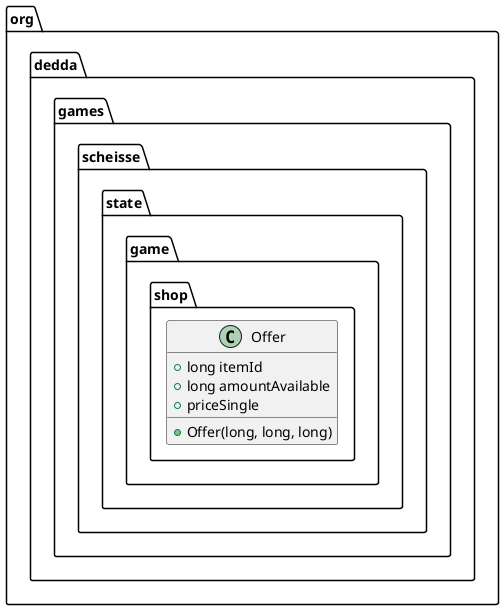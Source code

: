 @startuml
class org.dedda.games.scheisse.state.game.shop.Offer{
    + long itemId
    + long amountAvailable
    + priceSingle
    + Offer(long, long, long)
}
@enduml